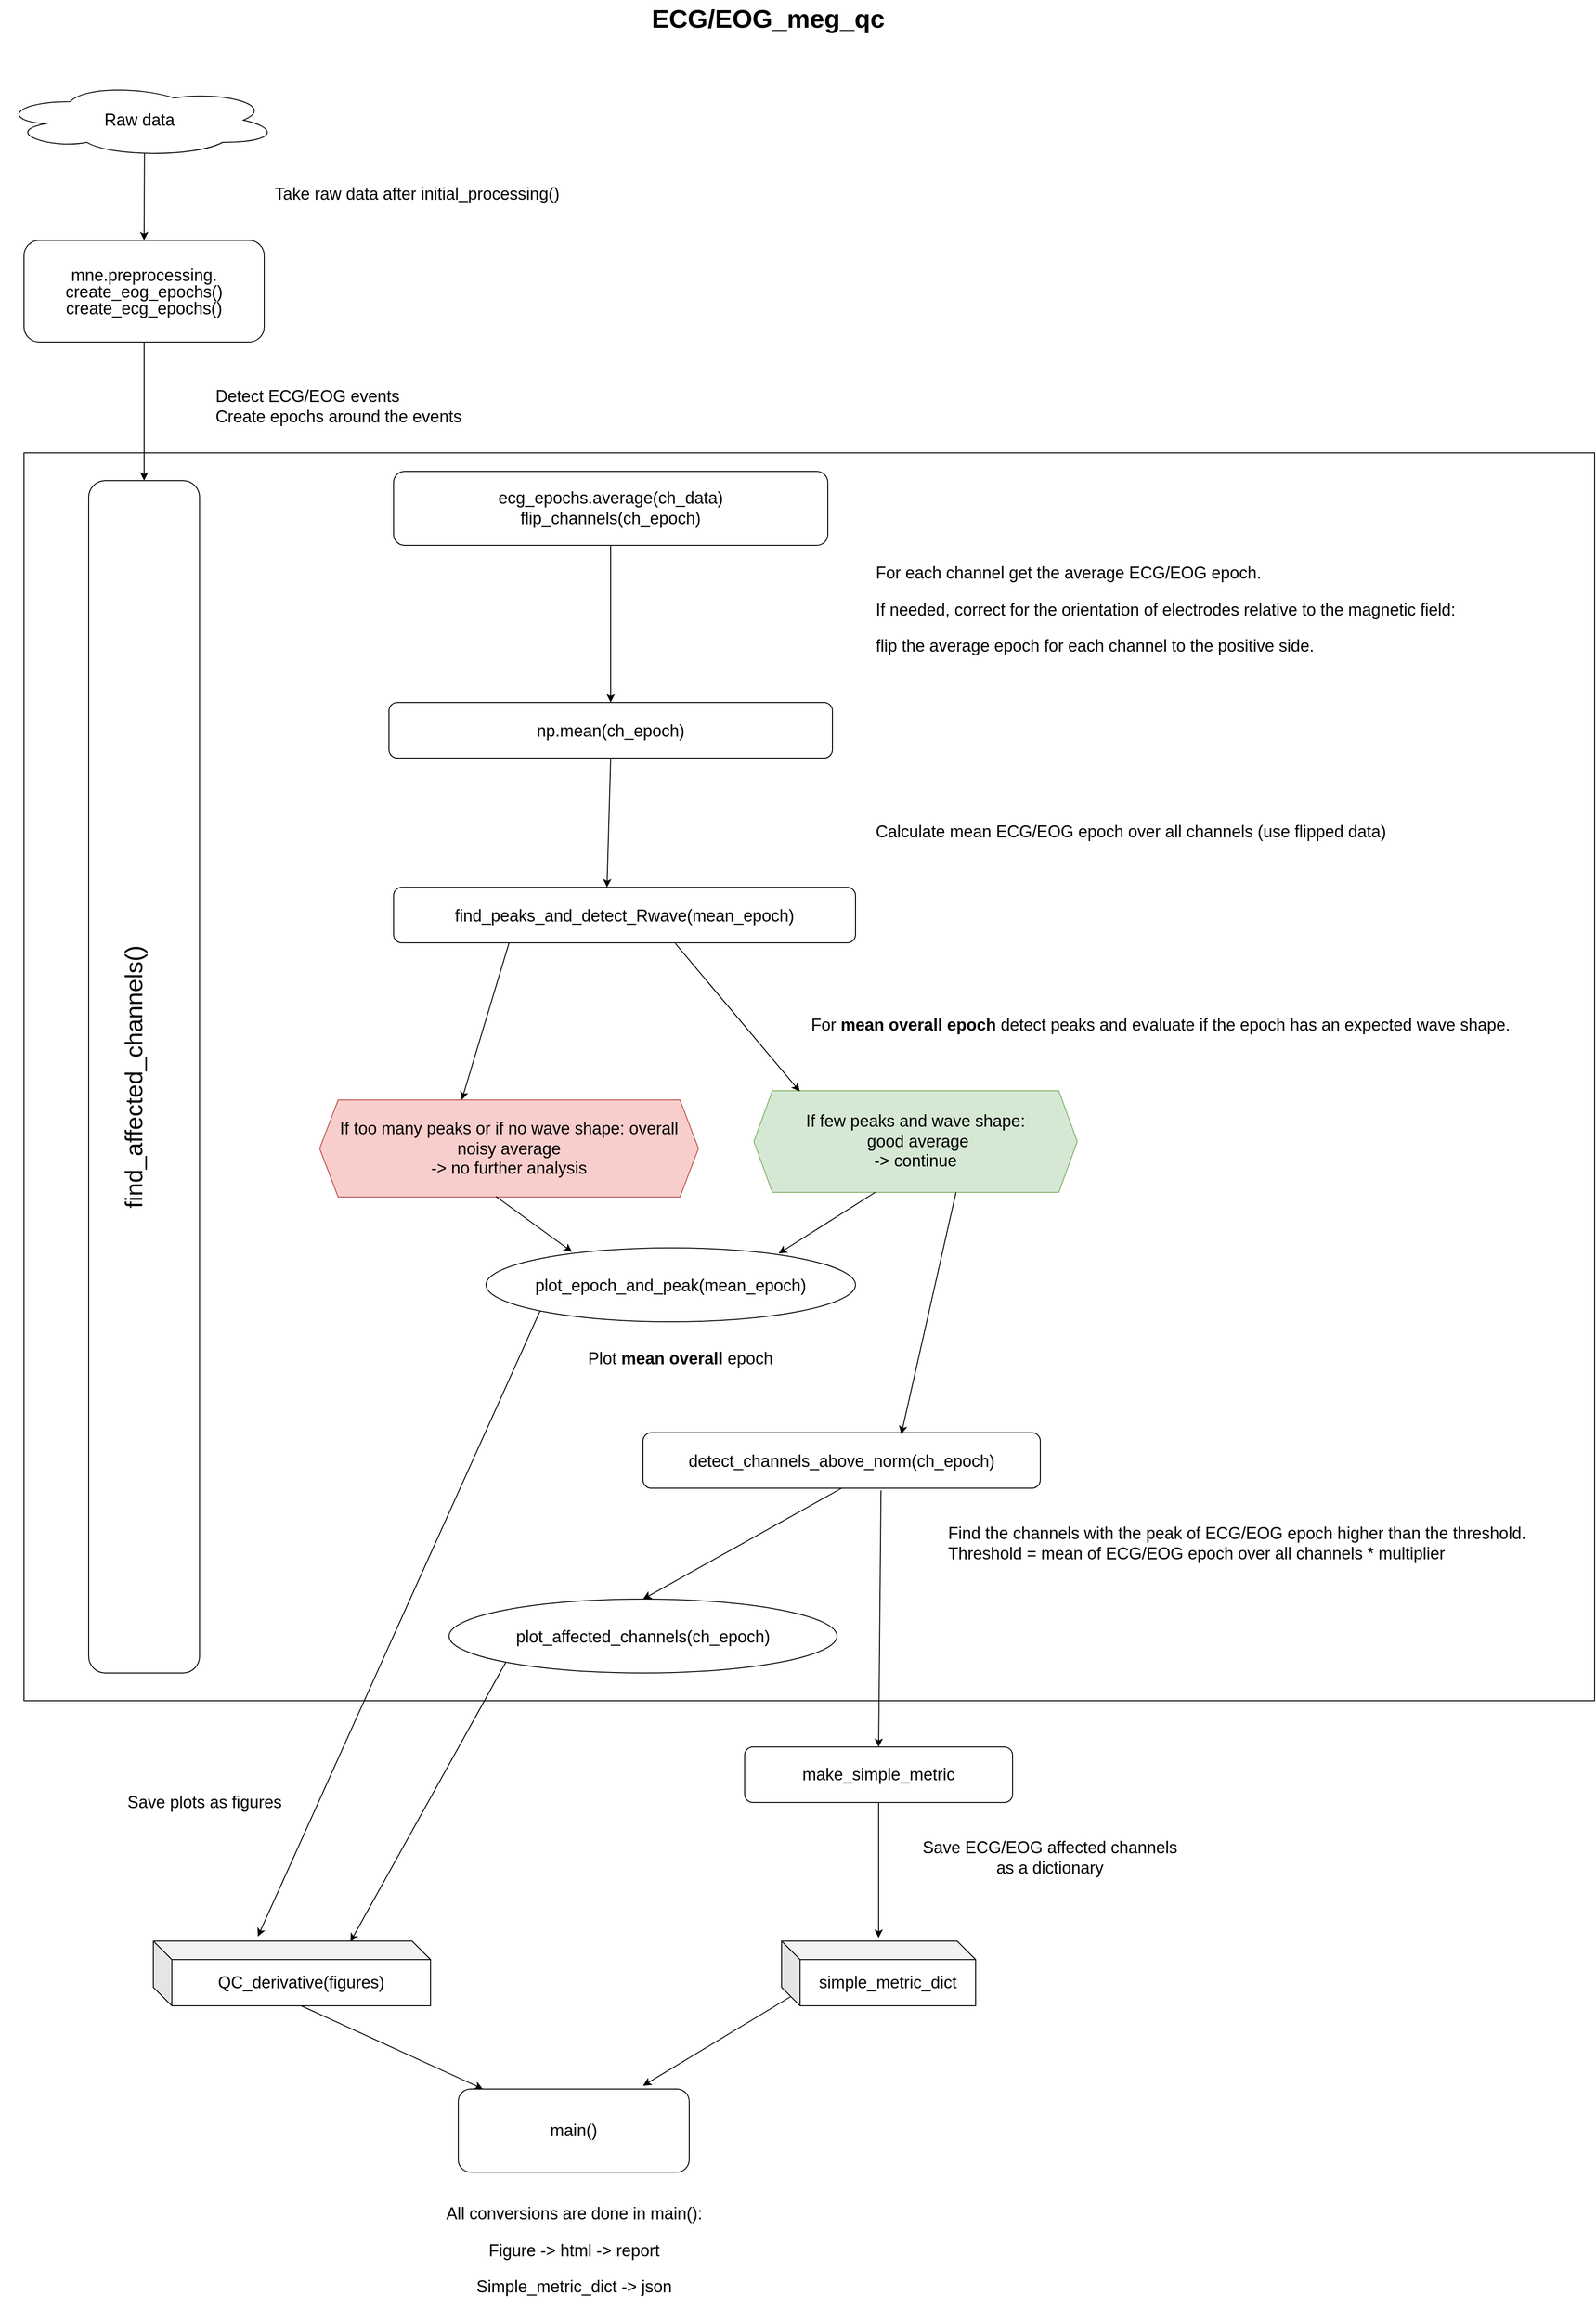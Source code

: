 <mxfile version="20.8.16" type="device"><diagram name="Page-1" id="929967ad-93f9-6ef4-fab6-5d389245f69c"><mxGraphModel dx="2074" dy="1614" grid="1" gridSize="10" guides="1" tooltips="1" connect="1" arrows="1" fold="1" page="0" pageScale="1.5" pageWidth="1169" pageHeight="826" background="none" math="0" shadow="0"><root><mxCell id="0" style=";html=1;"/><mxCell id="1" style=";html=1;" parent="0"/><mxCell id="6Z27xeJ7nZHoDezGtsFD-55" value="" style="rounded=0;whiteSpace=wrap;html=1;fontFamily=Helvetica;fontSize=18;" parent="1" vertex="1"><mxGeometry x="70" y="470" width="1700" height="1350" as="geometry"/></mxCell><mxCell id="1672d66443f91eb5-23" value="ECG/EOG_meg_qc" style="text;strokeColor=none;fillColor=none;html=1;fontSize=28;fontStyle=1;verticalAlign=middle;align=center;" parent="1" vertex="1"><mxGeometry x="120" y="-20" width="1510" height="40" as="geometry"/></mxCell><mxCell id="6Z27xeJ7nZHoDezGtsFD-2" value="&lt;div style=&quot;border-color: var(--border-color); background-color: rgb(255, 255, 255); line-height: 18px; font-size: 18px;&quot;&gt;&lt;font style=&quot;font-size: 18px;&quot;&gt;mne.preprocessing.&lt;/font&gt;&lt;/div&gt;&lt;div style=&quot;border-color: var(--border-color); background-color: rgb(255, 255, 255); line-height: 18px; font-size: 18px;&quot;&gt;&lt;span style=&quot;border-color: var(--border-color); font-size: 18px;&quot;&gt;&lt;font style=&quot;font-size: 18px;&quot;&gt;create_eog_epochs()&lt;/font&gt;&lt;/span&gt;&lt;/div&gt;&lt;div style=&quot;border-color: var(--border-color); background-color: rgb(255, 255, 255); line-height: 18px; font-size: 18px;&quot;&gt;&lt;span style=&quot;border-color: var(--border-color); font-size: 18px;&quot;&gt;&lt;font style=&quot;font-size: 18px;&quot;&gt;create_ecg_epochs()&lt;/font&gt;&lt;/span&gt;&lt;/div&gt;" style="rounded=1;whiteSpace=wrap;html=1;fontSize=18;fontColor=#000000;fontFamily=Helvetica;" parent="1" vertex="1"><mxGeometry x="70" y="240" width="260" height="110" as="geometry"/></mxCell><mxCell id="6Z27xeJ7nZHoDezGtsFD-8" value="" style="endArrow=classic;html=1;rounded=0;fontSize=18;entryX=0.5;entryY=0;entryDx=0;entryDy=0;exitX=0.518;exitY=0.941;exitDx=0;exitDy=0;exitPerimeter=0;fontFamily=Helvetica;" parent="1" source="6Z27xeJ7nZHoDezGtsFD-56" target="6Z27xeJ7nZHoDezGtsFD-2" edge="1"><mxGeometry width="50" height="50" relative="1" as="geometry"><mxPoint x="200" y="140" as="sourcePoint"/><mxPoint x="820" y="460" as="targetPoint"/></mxGeometry></mxCell><mxCell id="6Z27xeJ7nZHoDezGtsFD-9" value="&lt;div style=&quot;text-align: left; font-size: 18px;&quot;&gt;&lt;span style=&quot;background-color: initial; font-size: 18px;&quot;&gt;Detect ECG/EOG events&lt;/span&gt;&lt;/div&gt;&lt;span style=&quot;font-size: 18px;&quot;&gt;&lt;div style=&quot;text-align: left; font-size: 18px;&quot;&gt;&lt;span style=&quot;background-color: initial; font-size: 18px;&quot;&gt;Create epochs around the events&lt;/span&gt;&lt;/div&gt;&lt;/span&gt;" style="text;html=1;align=center;verticalAlign=middle;resizable=0;points=[];autosize=1;strokeColor=none;fillColor=none;fontSize=18;fontFamily=Helvetica;" parent="1" vertex="1"><mxGeometry x="265" y="390" width="290" height="60" as="geometry"/></mxCell><mxCell id="6Z27xeJ7nZHoDezGtsFD-10" value="&lt;p style=&quot;font-size: 18px;&quot;&gt;&lt;span style=&quot;background-color: rgb(255, 255, 255); font-size: 18px;&quot;&gt;For each channel get the average ECG/EOG epoch.&amp;nbsp;&lt;/span&gt;&lt;/p&gt;&lt;p style=&quot;font-size: 18px;&quot;&gt;If needed, correct for the orientation of electrodes relative to the magnetic field:&amp;nbsp;&lt;/p&gt;&lt;p style=&quot;font-size: 18px;&quot;&gt;flip the average epoch for each channel&amp;nbsp;&lt;span style=&quot;background-color: initial; font-size: 18px;&quot;&gt;to the positive side.&lt;/span&gt;&lt;/p&gt;" style="text;html=1;align=left;verticalAlign=middle;resizable=0;points=[];autosize=1;strokeColor=none;fillColor=none;fontSize=18;fontFamily=Helvetica;" parent="1" vertex="1"><mxGeometry x="990" y="565" width="660" height="150" as="geometry"/></mxCell><mxCell id="6Z27xeJ7nZHoDezGtsFD-11" value="&lt;font style=&quot;font-size: 26px;&quot;&gt;find_affected_channels()&lt;br style=&quot;&quot;&gt;&lt;/font&gt;&lt;font style=&quot;font-size: 18px;&quot;&gt;&lt;span style=&quot;color: rgb(121, 94, 38); font-size: 18px;&quot;&gt;&lt;br style=&quot;font-size: 18px;&quot;&gt;&lt;/span&gt;&lt;/font&gt;" style="rounded=1;whiteSpace=wrap;html=1;fontSize=18;horizontal=0;fontFamily=Helvetica;" parent="1" vertex="1"><mxGeometry x="140" y="500" width="120" height="1290" as="geometry"/></mxCell><mxCell id="6Z27xeJ7nZHoDezGtsFD-12" value="&lt;span style=&quot;background-color: initial; font-size: 18px;&quot;&gt;ecg_epochs&lt;/span&gt;&lt;span style=&quot;background-color: initial; font-size: 18px;&quot;&gt;.&lt;/span&gt;&lt;span style=&quot;background-color: initial; border-color: var(--border-color); font-size: 18px;&quot;&gt;average(ch_data)&lt;br style=&quot;font-size: 18px;&quot;&gt;flip_channels(ch_epoch)&lt;br style=&quot;font-size: 18px;&quot;&gt;&lt;/span&gt;" style="rounded=1;whiteSpace=wrap;html=1;fontSize=18;fontColor=#000000;fontFamily=Helvetica;" parent="1" vertex="1"><mxGeometry x="470" y="490" width="470" height="80" as="geometry"/></mxCell><mxCell id="6Z27xeJ7nZHoDezGtsFD-15" value="" style="endArrow=classic;html=1;rounded=0;fontSize=18;exitX=0.5;exitY=1;exitDx=0;exitDy=0;entryX=0.5;entryY=0;entryDx=0;entryDy=0;fontFamily=Helvetica;" parent="1" source="6Z27xeJ7nZHoDezGtsFD-2" target="6Z27xeJ7nZHoDezGtsFD-11" edge="1"><mxGeometry width="50" height="50" relative="1" as="geometry"><mxPoint x="260.0" y="190" as="sourcePoint"/><mxPoint x="260.0" y="300" as="targetPoint"/></mxGeometry></mxCell><mxCell id="6Z27xeJ7nZHoDezGtsFD-17" value="&lt;p style=&quot;border-color: var(--border-color); font-size: 18px;&quot;&gt;&lt;font style=&quot;font-size: 18px; background-color: initial;&quot;&gt;Calculate mean ECG/EOG epoch&amp;nbsp;&lt;/font&gt;&lt;span style=&quot;font-size: 18px; background-color: initial;&quot;&gt;over all channels (use flipped data)&lt;/span&gt;&lt;br style=&quot;font-size: 18px;&quot;&gt;&lt;/p&gt;" style="text;html=1;align=left;verticalAlign=middle;resizable=0;points=[];autosize=1;strokeColor=none;fillColor=none;fontSize=18;fontFamily=Helvetica;" parent="1" vertex="1"><mxGeometry x="990" y="845" width="580" height="70" as="geometry"/></mxCell><mxCell id="6Z27xeJ7nZHoDezGtsFD-18" value="&lt;div style=&quot;background-color: rgb(255, 255, 255); line-height: 18px; font-size: 18px;&quot;&gt;&lt;font style=&quot;font-size: 18px;&quot;&gt;find_peaks_and_detect_Rwave(mean_epoch)&lt;/font&gt;&lt;/div&gt;" style="rounded=1;whiteSpace=wrap;html=1;fontSize=18;fontFamily=Helvetica;" parent="1" vertex="1"><mxGeometry x="470" y="940" width="500" height="60" as="geometry"/></mxCell><mxCell id="6Z27xeJ7nZHoDezGtsFD-19" value="&lt;font style=&quot;background-color: initial; font-size: 18px;&quot;&gt;For &lt;b style=&quot;font-size: 18px;&quot;&gt;mean overall epoch&amp;nbsp;&lt;/b&gt;&lt;/font&gt;&lt;span style=&quot;background-color: initial; font-size: 18px;&quot;&gt;detect peaks and evaluate if the epoch has an expected wave shape.&lt;/span&gt;&lt;br style=&quot;font-size: 18px;&quot;&gt;&lt;span style=&quot;background-color: initial; font-size: 18px;&quot;&gt;&lt;br style=&quot;font-size: 18px;&quot;&gt;&lt;/span&gt;" style="text;html=1;align=left;verticalAlign=middle;resizable=0;points=[];autosize=1;strokeColor=none;fillColor=none;fontSize=18;fontFamily=Helvetica;" parent="1" vertex="1"><mxGeometry x="920" y="1070" width="780" height="60" as="geometry"/></mxCell><mxCell id="6Z27xeJ7nZHoDezGtsFD-20" value="&lt;span style=&quot;border-color: var(--border-color); font-size: 18px;&quot;&gt;If too many peaks or if no wave shape: overall noisy average &lt;br style=&quot;font-size: 18px;&quot;&gt;-&amp;gt; no further analysis&lt;/span&gt;" style="shape=hexagon;perimeter=hexagonPerimeter2;whiteSpace=wrap;html=1;fixedSize=1;fontSize=18;fillColor=#f8cecc;strokeColor=#b85450;fontStyle=0;fontFamily=Helvetica;" parent="1" vertex="1"><mxGeometry x="390" y="1170" width="410" height="105" as="geometry"/></mxCell><mxCell id="6Z27xeJ7nZHoDezGtsFD-21" value="If few peaks and wave shape:&lt;br style=&quot;font-size: 18px;&quot;&gt;&amp;nbsp;good average&lt;br style=&quot;font-size: 18px;&quot;&gt;-&amp;gt; continue" style="shape=hexagon;perimeter=hexagonPerimeter2;whiteSpace=wrap;html=1;fixedSize=1;fontSize=18;fillColor=#d5e8d4;strokeColor=#82b366;fontFamily=Helvetica;" parent="1" vertex="1"><mxGeometry x="860" y="1160" width="350" height="110" as="geometry"/></mxCell><mxCell id="6Z27xeJ7nZHoDezGtsFD-25" value="" style="endArrow=classic;html=1;rounded=0;fontSize=18;startArrow=none;entryX=0.462;entryY=0;entryDx=0;entryDy=0;entryPerimeter=0;exitX=0.5;exitY=1;exitDx=0;exitDy=0;fontFamily=Helvetica;" parent="1" source="6Z27xeJ7nZHoDezGtsFD-16" target="6Z27xeJ7nZHoDezGtsFD-18" edge="1"><mxGeometry width="50" height="50" relative="1" as="geometry"><mxPoint x="720" y="840" as="sourcePoint"/><mxPoint x="720" y="920" as="targetPoint"/></mxGeometry></mxCell><mxCell id="6Z27xeJ7nZHoDezGtsFD-27" value="" style="endArrow=classic;html=1;rounded=0;fontSize=18;exitX=0.25;exitY=1;exitDx=0;exitDy=0;entryX=0.375;entryY=0;entryDx=0;entryDy=0;fontFamily=Helvetica;" parent="1" source="6Z27xeJ7nZHoDezGtsFD-18" target="6Z27xeJ7nZHoDezGtsFD-20" edge="1"><mxGeometry width="50" height="50" relative="1" as="geometry"><mxPoint x="770" y="990" as="sourcePoint"/><mxPoint x="820" y="940" as="targetPoint"/></mxGeometry></mxCell><mxCell id="6Z27xeJ7nZHoDezGtsFD-28" value="" style="endArrow=classic;html=1;rounded=0;fontSize=18;entryX=0.142;entryY=0.007;entryDx=0;entryDy=0;entryPerimeter=0;exitX=0.61;exitY=1.012;exitDx=0;exitDy=0;exitPerimeter=0;fontFamily=Helvetica;" parent="1" source="6Z27xeJ7nZHoDezGtsFD-18" target="6Z27xeJ7nZHoDezGtsFD-21" edge="1"><mxGeometry width="50" height="50" relative="1" as="geometry"><mxPoint x="760" y="990" as="sourcePoint"/><mxPoint x="820" y="940" as="targetPoint"/></mxGeometry></mxCell><mxCell id="6Z27xeJ7nZHoDezGtsFD-16" value="&lt;p style=&quot;background-color: rgb(255, 255, 255); font-size: 18px; line-height: 18px;&quot;&gt;np.mean(&lt;span style=&quot;font-size: 18px;&quot;&gt;ch_epoch)&lt;/span&gt;&lt;/p&gt;" style="rounded=1;whiteSpace=wrap;html=1;fontSize=18;fontFamily=Helvetica;" parent="1" vertex="1"><mxGeometry x="465" y="740" width="480" height="60" as="geometry"/></mxCell><mxCell id="6Z27xeJ7nZHoDezGtsFD-33" value="&lt;div style=&quot;line-height: 18px; font-size: 18px;&quot;&gt;&lt;font style=&quot;font-size: 18px;&quot;&gt;plot_epoch_and_peak(mean_epoch)&lt;/font&gt;&lt;/div&gt;" style="ellipse;whiteSpace=wrap;html=1;fontFamily=Helvetica;fontSize=18;" parent="1" vertex="1"><mxGeometry x="570" y="1330" width="400" height="80" as="geometry"/></mxCell><mxCell id="6Z27xeJ7nZHoDezGtsFD-34" value="Plot &lt;b style=&quot;font-size: 18px;&quot;&gt;mean overall&lt;/b&gt; epoch" style="text;html=1;align=center;verticalAlign=middle;resizable=0;points=[];autosize=1;strokeColor=none;fillColor=none;fontSize=18;fontFamily=Helvetica;" parent="1" vertex="1"><mxGeometry x="670" y="1430" width="220" height="40" as="geometry"/></mxCell><mxCell id="6Z27xeJ7nZHoDezGtsFD-35" value="" style="endArrow=classic;html=1;rounded=0;fontFamily=Helvetica;fontSize=18;exitX=0.375;exitY=1;exitDx=0;exitDy=0;entryX=0.792;entryY=0.077;entryDx=0;entryDy=0;entryPerimeter=0;" parent="1" source="6Z27xeJ7nZHoDezGtsFD-21" target="6Z27xeJ7nZHoDezGtsFD-33" edge="1"><mxGeometry width="50" height="50" relative="1" as="geometry"><mxPoint x="850" y="1390" as="sourcePoint"/><mxPoint x="900" y="1340" as="targetPoint"/></mxGeometry></mxCell><mxCell id="6Z27xeJ7nZHoDezGtsFD-36" value="" style="endArrow=classic;html=1;rounded=0;fontFamily=Helvetica;fontSize=18;exitX=0.465;exitY=0.994;exitDx=0;exitDy=0;entryX=0.233;entryY=0.055;entryDx=0;entryDy=0;entryPerimeter=0;exitPerimeter=0;" parent="1" source="6Z27xeJ7nZHoDezGtsFD-20" target="6Z27xeJ7nZHoDezGtsFD-33" edge="1"><mxGeometry width="50" height="50" relative="1" as="geometry"><mxPoint x="961.25" y="1320" as="sourcePoint"/><mxPoint x="878.64" y="1370.72" as="targetPoint"/></mxGeometry></mxCell><mxCell id="6Z27xeJ7nZHoDezGtsFD-37" value="&lt;div style=&quot;line-height: 18px; font-size: 18px;&quot;&gt;&lt;font style=&quot;font-size: 18px;&quot;&gt;detect_channels_above_norm(ch_epoch)&lt;/font&gt;&lt;/div&gt;" style="rounded=1;whiteSpace=wrap;html=1;fontFamily=Helvetica;fontSize=18;" parent="1" vertex="1"><mxGeometry x="740" y="1530" width="430" height="60" as="geometry"/></mxCell><mxCell id="6Z27xeJ7nZHoDezGtsFD-38" value="" style="endArrow=classic;html=1;rounded=0;fontFamily=Helvetica;fontSize=18;entryX=0.65;entryY=0.027;entryDx=0;entryDy=0;entryPerimeter=0;exitX=0.625;exitY=1;exitDx=0;exitDy=0;" parent="1" source="6Z27xeJ7nZHoDezGtsFD-21" target="6Z27xeJ7nZHoDezGtsFD-37" edge="1"><mxGeometry width="50" height="50" relative="1" as="geometry"><mxPoint x="850" y="1460" as="sourcePoint"/><mxPoint x="900" y="1410" as="targetPoint"/></mxGeometry></mxCell><mxCell id="6Z27xeJ7nZHoDezGtsFD-39" value="&lt;div style=&quot;line-height: 18px; font-size: 18px;&quot;&gt;&lt;font style=&quot;font-size: 18px;&quot;&gt;plot_affected_channels(ch_epoch)&lt;/font&gt;&lt;/div&gt;" style="ellipse;whiteSpace=wrap;html=1;fontFamily=Helvetica;fontSize=18;" parent="1" vertex="1"><mxGeometry x="530" y="1710" width="420" height="80" as="geometry"/></mxCell><mxCell id="6Z27xeJ7nZHoDezGtsFD-40" value="" style="endArrow=classic;html=1;rounded=0;fontFamily=Helvetica;fontSize=18;entryX=0.5;entryY=0;entryDx=0;entryDy=0;exitX=0.5;exitY=1;exitDx=0;exitDy=0;" parent="1" source="6Z27xeJ7nZHoDezGtsFD-37" target="6Z27xeJ7nZHoDezGtsFD-39" edge="1"><mxGeometry width="50" height="50" relative="1" as="geometry"><mxPoint x="960" y="1630" as="sourcePoint"/><mxPoint x="1010" y="1550" as="targetPoint"/></mxGeometry></mxCell><mxCell id="6Z27xeJ7nZHoDezGtsFD-41" value="&lt;div style=&quot;text-align: left; font-size: 18px;&quot;&gt;&lt;span style=&quot;background-color: initial; font-size: 18px;&quot;&gt;Find the channels with the &lt;/span&gt;&lt;span style=&quot;background-color: initial; font-size: 18px;&quot;&gt;peak&lt;/span&gt;&lt;span style=&quot;background-color: initial; font-size: 18px;&quot;&gt; of ECG/EOG epoch higher than the threshold.&amp;nbsp;&lt;/span&gt;&lt;/div&gt;&lt;div style=&quot;text-align: left; font-size: 18px;&quot;&gt;&lt;span style=&quot;background-color: initial; font-size: 18px;&quot;&gt;Threshold = mean of ECG/EOG epoch over all channels * multiplier&lt;/span&gt;&lt;/div&gt;" style="text;html=1;align=center;verticalAlign=middle;resizable=0;points=[];autosize=1;strokeColor=none;fillColor=none;fontSize=18;fontFamily=Helvetica;" parent="1" vertex="1"><mxGeometry x="1060" y="1620" width="650" height="60" as="geometry"/></mxCell><mxCell id="6Z27xeJ7nZHoDezGtsFD-44" value="QC_derivative(figures)" style="shape=cube;whiteSpace=wrap;html=1;boundedLbl=1;backgroundOutline=1;darkOpacity=0.05;darkOpacity2=0.1;fontFamily=Helvetica;fontSize=18;" parent="1" vertex="1"><mxGeometry x="210" y="2080" width="300" height="70" as="geometry"/></mxCell><mxCell id="6Z27xeJ7nZHoDezGtsFD-46" value="" style="endArrow=classic;html=1;rounded=0;fontFamily=Helvetica;fontSize=18;entryX=0.377;entryY=-0.071;entryDx=0;entryDy=0;entryPerimeter=0;exitX=0;exitY=1;exitDx=0;exitDy=0;" parent="1" source="6Z27xeJ7nZHoDezGtsFD-33" target="6Z27xeJ7nZHoDezGtsFD-44" edge="1"><mxGeometry width="50" height="50" relative="1" as="geometry"><mxPoint x="960" y="1700" as="sourcePoint"/><mxPoint x="1010" y="1650" as="targetPoint"/></mxGeometry></mxCell><mxCell id="6Z27xeJ7nZHoDezGtsFD-47" value="" style="endArrow=classic;html=1;rounded=0;fontFamily=Helvetica;fontSize=18;entryX=0.711;entryY=0.01;entryDx=0;entryDy=0;entryPerimeter=0;exitX=0;exitY=1;exitDx=0;exitDy=0;" parent="1" source="6Z27xeJ7nZHoDezGtsFD-39" target="6Z27xeJ7nZHoDezGtsFD-44" edge="1"><mxGeometry width="50" height="50" relative="1" as="geometry"><mxPoint x="850" y="1800" as="sourcePoint"/><mxPoint x="1010" y="1650" as="targetPoint"/></mxGeometry></mxCell><mxCell id="6Z27xeJ7nZHoDezGtsFD-48" value="" style="endArrow=classic;html=1;rounded=0;fontFamily=Helvetica;fontSize=18;entryX=0.5;entryY=0;entryDx=0;entryDy=0;exitX=0.599;exitY=1.042;exitDx=0;exitDy=0;exitPerimeter=0;" parent="1" source="6Z27xeJ7nZHoDezGtsFD-37" target="9ou5iEIVUgoVElaPZrDL-2" edge="1"><mxGeometry width="50" height="50" relative="1" as="geometry"><mxPoint x="930" y="1700" as="sourcePoint"/><mxPoint x="843" y="2029.02" as="targetPoint"/></mxGeometry></mxCell><mxCell id="6Z27xeJ7nZHoDezGtsFD-49" value="" style="endArrow=classic;html=1;rounded=0;fontFamily=Helvetica;fontSize=18;exitX=0;exitY=0;exitDx=160;exitDy=70;exitPerimeter=0;" parent="1" source="6Z27xeJ7nZHoDezGtsFD-44" target="6Z27xeJ7nZHoDezGtsFD-50" edge="1"><mxGeometry width="50" height="50" relative="1" as="geometry"><mxPoint x="910" y="1790" as="sourcePoint"/><mxPoint x="960" y="1740" as="targetPoint"/><Array as="points"/></mxGeometry></mxCell><mxCell id="6Z27xeJ7nZHoDezGtsFD-50" value="main()" style="rounded=1;whiteSpace=wrap;html=1;fontFamily=Helvetica;fontSize=18;" parent="1" vertex="1"><mxGeometry x="540" y="2240" width="250" height="90" as="geometry"/></mxCell><mxCell id="6Z27xeJ7nZHoDezGtsFD-53" value="&lt;font style=&quot;font-size: 18px;&quot;&gt;Take raw data after initial_processing()&lt;/font&gt;" style="text;html=1;align=center;verticalAlign=middle;resizable=0;points=[];autosize=1;strokeColor=none;fillColor=none;fontSize=18;fontFamily=Helvetica;" parent="1" vertex="1"><mxGeometry x="330" y="170" width="330" height="40" as="geometry"/></mxCell><mxCell id="6Z27xeJ7nZHoDezGtsFD-56" value="Raw data" style="ellipse;shape=cloud;whiteSpace=wrap;html=1;fontFamily=Helvetica;fontSize=18;" parent="1" vertex="1"><mxGeometry x="45" y="70" width="300" height="80" as="geometry"/></mxCell><mxCell id="0r0Rt4jXZOALv8EfDlmE-1" value="" style="endArrow=classic;html=1;rounded=0;entryX=0.5;entryY=0;entryDx=0;entryDy=0;exitX=0.5;exitY=1;exitDx=0;exitDy=0;fontSize=18;fontFamily=Helvetica;" parent="1" source="6Z27xeJ7nZHoDezGtsFD-12" target="6Z27xeJ7nZHoDezGtsFD-16" edge="1"><mxGeometry width="50" height="50" relative="1" as="geometry"><mxPoint x="1080" y="790" as="sourcePoint"/><mxPoint x="1130" y="740" as="targetPoint"/></mxGeometry></mxCell><mxCell id="9ou5iEIVUgoVElaPZrDL-2" value="make_simple_metric" style="rounded=1;whiteSpace=wrap;html=1;fontFamily=Helvetica;fontSize=18;" parent="1" vertex="1"><mxGeometry x="850" y="1870" width="290" height="60" as="geometry"/></mxCell><mxCell id="9ou5iEIVUgoVElaPZrDL-3" value="simple_metric_dict" style="shape=cube;whiteSpace=wrap;html=1;boundedLbl=1;backgroundOutline=1;darkOpacity=0.05;darkOpacity2=0.1;fontFamily=Helvetica;fontSize=18;" parent="1" vertex="1"><mxGeometry x="890" y="2080" width="210" height="70" as="geometry"/></mxCell><mxCell id="9ou5iEIVUgoVElaPZrDL-5" value="" style="endArrow=classic;html=1;rounded=0;fontFamily=Helvetica;fontSize=18;exitX=0;exitY=0;exitDx=10;exitDy=60;exitPerimeter=0;entryX=0.8;entryY=-0.039;entryDx=0;entryDy=0;entryPerimeter=0;" parent="1" source="9ou5iEIVUgoVElaPZrDL-3" target="6Z27xeJ7nZHoDezGtsFD-50" edge="1"><mxGeometry width="50" height="50" relative="1" as="geometry"><mxPoint x="890" y="2080" as="sourcePoint"/><mxPoint x="940" y="2030" as="targetPoint"/></mxGeometry></mxCell><mxCell id="9ou5iEIVUgoVElaPZrDL-6" value="" style="endArrow=classic;html=1;rounded=0;fontFamily=Helvetica;fontSize=18;entryX=0.5;entryY=-0.05;entryDx=0;entryDy=0;entryPerimeter=0;exitX=0.5;exitY=1;exitDx=0;exitDy=0;" parent="1" source="9ou5iEIVUgoVElaPZrDL-2" target="9ou5iEIVUgoVElaPZrDL-3" edge="1"><mxGeometry width="50" height="50" relative="1" as="geometry"><mxPoint x="1320" y="1950" as="sourcePoint"/><mxPoint x="940" y="2030" as="targetPoint"/></mxGeometry></mxCell><mxCell id="H6cdYlMiSOHvbeY7B2Um-2" value="&lt;blockquote style=&quot;font-size: 18px;&quot;&gt;All conversions are done in main():&lt;/blockquote&gt;&lt;blockquote style=&quot;font-size: 18px;&quot;&gt;Figure -&amp;gt; html -&amp;gt; report&lt;/blockquote&gt;&lt;blockquote style=&quot;font-size: 18px;&quot;&gt;Simple_metric_dict -&amp;gt; json&lt;/blockquote&gt;" style="text;html=1;align=center;verticalAlign=middle;resizable=0;points=[];autosize=1;strokeColor=none;fillColor=none;fontSize=18;fontFamily=Helvetica;" parent="1" vertex="1"><mxGeometry x="475" y="2340" width="380" height="150" as="geometry"/></mxCell><mxCell id="H6cdYlMiSOHvbeY7B2Um-3" value="Save ECG/EOG affected channels&lt;br style=&quot;font-size: 18px;&quot;&gt;as a dictionary" style="text;html=1;align=center;verticalAlign=middle;resizable=0;points=[];autosize=1;strokeColor=none;fillColor=none;fontSize=18;fontFamily=Helvetica;" parent="1" vertex="1"><mxGeometry x="1030" y="1960" width="300" height="60" as="geometry"/></mxCell><mxCell id="H6cdYlMiSOHvbeY7B2Um-4" value="Save plots as figures" style="text;html=1;align=center;verticalAlign=middle;resizable=0;points=[];autosize=1;strokeColor=none;fillColor=none;fontSize=18;fontFamily=Helvetica;" parent="1" vertex="1"><mxGeometry x="170" y="1910" width="190" height="40" as="geometry"/></mxCell></root></mxGraphModel></diagram></mxfile>